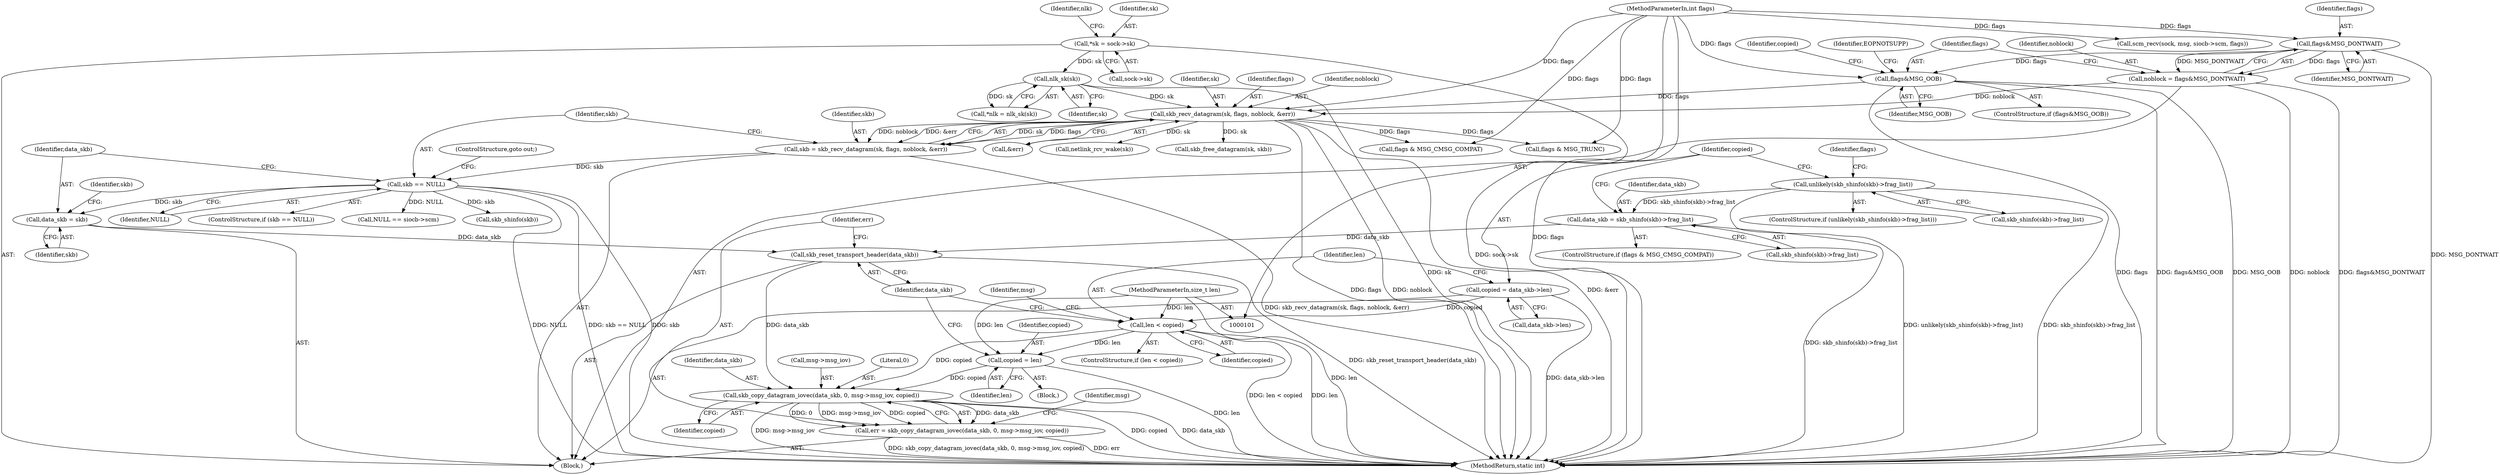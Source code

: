 digraph "0_linux_f3d3342602f8bcbf37d7c46641cb9bca7618eb1c_22@API" {
"1000201" [label="(Call,skb_copy_datagram_iovec(data_skb, 0, msg->msg_iov, copied))"];
"1000197" [label="(Call,skb_reset_transport_header(data_skb))"];
"1000159" [label="(Call,data_skb = skb)"];
"1000155" [label="(Call,skb == NULL)"];
"1000146" [label="(Call,skb = skb_recv_datagram(sk, flags, noblock, &err))"];
"1000148" [label="(Call,skb_recv_datagram(sk, flags, noblock, &err))"];
"1000123" [label="(Call,nlk_sk(sk))"];
"1000115" [label="(Call,*sk = sock->sk)"];
"1000137" [label="(Call,flags&MSG_OOB)"];
"1000128" [label="(Call,flags&MSG_DONTWAIT)"];
"1000106" [label="(MethodParameterIn,int flags)"];
"1000126" [label="(Call,noblock = flags&MSG_DONTWAIT)"];
"1000173" [label="(Call,data_skb = skb_shinfo(skb)->frag_list)"];
"1000163" [label="(Call,unlikely(skb_shinfo(skb)->frag_list))"];
"1000185" [label="(Call,len < copied)"];
"1000105" [label="(MethodParameterIn,size_t len)"];
"1000179" [label="(Call,copied = data_skb->len)"];
"1000194" [label="(Call,copied = len)"];
"1000199" [label="(Call,err = skb_copy_datagram_iovec(data_skb, 0, msg->msg_iov, copied))"];
"1000157" [label="(Identifier,NULL)"];
"1000175" [label="(Call,skb_shinfo(skb)->frag_list)"];
"1000154" [label="(ControlStructure,if (skb == NULL))"];
"1000195" [label="(Identifier,copied)"];
"1000180" [label="(Identifier,copied)"];
"1000162" [label="(ControlStructure,if (unlikely(skb_shinfo(skb)->frag_list)))"];
"1000117" [label="(Call,sock->sk)"];
"1000138" [label="(Identifier,flags)"];
"1000142" [label="(Identifier,EOPNOTSUPP)"];
"1000105" [label="(MethodParameterIn,size_t len)"];
"1000200" [label="(Identifier,err)"];
"1000156" [label="(Identifier,skb)"];
"1000115" [label="(Call,*sk = sock->sk)"];
"1000123" [label="(Call,nlk_sk(sk))"];
"1000163" [label="(Call,unlikely(skb_shinfo(skb)->frag_list))"];
"1000265" [label="(Call,NULL == siocb->scm)"];
"1000155" [label="(Call,skb == NULL)"];
"1000173" [label="(Call,data_skb = skb_shinfo(skb)->frag_list)"];
"1000136" [label="(ControlStructure,if (flags&MSG_OOB))"];
"1000186" [label="(Identifier,len)"];
"1000203" [label="(Literal,0)"];
"1000161" [label="(Identifier,skb)"];
"1000170" [label="(Call,flags & MSG_CMSG_COMPAT)"];
"1000346" [label="(MethodReturn,static int)"];
"1000129" [label="(Identifier,flags)"];
"1000301" [label="(Call,skb_free_datagram(sk, skb))"];
"1000150" [label="(Identifier,flags)"];
"1000151" [label="(Identifier,noblock)"];
"1000164" [label="(Call,skb_shinfo(skb)->frag_list)"];
"1000147" [label="(Identifier,skb)"];
"1000160" [label="(Identifier,data_skb)"];
"1000169" [label="(ControlStructure,if (flags & MSG_CMSG_COMPAT))"];
"1000174" [label="(Identifier,data_skb)"];
"1000106" [label="(MethodParameterIn,int flags)"];
"1000185" [label="(Call,len < copied)"];
"1000165" [label="(Call,skb_shinfo(skb))"];
"1000198" [label="(Identifier,data_skb)"];
"1000107" [label="(Block,)"];
"1000202" [label="(Identifier,data_skb)"];
"1000197" [label="(Call,skb_reset_transport_header(data_skb))"];
"1000149" [label="(Identifier,sk)"];
"1000184" [label="(ControlStructure,if (len < copied))"];
"1000122" [label="(Identifier,nlk)"];
"1000128" [label="(Call,flags&MSG_DONTWAIT)"];
"1000152" [label="(Call,&err)"];
"1000187" [label="(Identifier,copied)"];
"1000207" [label="(Identifier,copied)"];
"1000126" [label="(Call,noblock = flags&MSG_DONTWAIT)"];
"1000196" [label="(Identifier,len)"];
"1000199" [label="(Call,err = skb_copy_datagram_iovec(data_skb, 0, msg->msg_iov, copied))"];
"1000201" [label="(Call,skb_copy_datagram_iovec(data_skb, 0, msg->msg_iov, copied))"];
"1000158" [label="(ControlStructure,goto out;)"];
"1000116" [label="(Identifier,sk)"];
"1000139" [label="(Identifier,MSG_OOB)"];
"1000210" [label="(Identifier,msg)"];
"1000137" [label="(Call,flags&MSG_OOB)"];
"1000204" [label="(Call,msg->msg_iov)"];
"1000127" [label="(Identifier,noblock)"];
"1000148" [label="(Call,skb_recv_datagram(sk, flags, noblock, &err))"];
"1000191" [label="(Identifier,msg)"];
"1000146" [label="(Call,skb = skb_recv_datagram(sk, flags, noblock, &err))"];
"1000171" [label="(Identifier,flags)"];
"1000188" [label="(Block,)"];
"1000130" [label="(Identifier,MSG_DONTWAIT)"];
"1000159" [label="(Call,data_skb = skb)"];
"1000166" [label="(Identifier,skb)"];
"1000343" [label="(Call,netlink_rcv_wake(sk))"];
"1000335" [label="(Call,scm_recv(sock, msg, siocb->scm, flags))"];
"1000121" [label="(Call,*nlk = nlk_sk(sk))"];
"1000181" [label="(Call,data_skb->len)"];
"1000194" [label="(Call,copied = len)"];
"1000179" [label="(Call,copied = data_skb->len)"];
"1000124" [label="(Identifier,sk)"];
"1000293" [label="(Call,flags & MSG_TRUNC)"];
"1000144" [label="(Identifier,copied)"];
"1000201" -> "1000199"  [label="AST: "];
"1000201" -> "1000207"  [label="CFG: "];
"1000202" -> "1000201"  [label="AST: "];
"1000203" -> "1000201"  [label="AST: "];
"1000204" -> "1000201"  [label="AST: "];
"1000207" -> "1000201"  [label="AST: "];
"1000199" -> "1000201"  [label="CFG: "];
"1000201" -> "1000346"  [label="DDG: copied"];
"1000201" -> "1000346"  [label="DDG: data_skb"];
"1000201" -> "1000346"  [label="DDG: msg->msg_iov"];
"1000201" -> "1000199"  [label="DDG: data_skb"];
"1000201" -> "1000199"  [label="DDG: 0"];
"1000201" -> "1000199"  [label="DDG: msg->msg_iov"];
"1000201" -> "1000199"  [label="DDG: copied"];
"1000197" -> "1000201"  [label="DDG: data_skb"];
"1000185" -> "1000201"  [label="DDG: copied"];
"1000194" -> "1000201"  [label="DDG: copied"];
"1000197" -> "1000107"  [label="AST: "];
"1000197" -> "1000198"  [label="CFG: "];
"1000198" -> "1000197"  [label="AST: "];
"1000200" -> "1000197"  [label="CFG: "];
"1000197" -> "1000346"  [label="DDG: skb_reset_transport_header(data_skb)"];
"1000159" -> "1000197"  [label="DDG: data_skb"];
"1000173" -> "1000197"  [label="DDG: data_skb"];
"1000159" -> "1000107"  [label="AST: "];
"1000159" -> "1000161"  [label="CFG: "];
"1000160" -> "1000159"  [label="AST: "];
"1000161" -> "1000159"  [label="AST: "];
"1000166" -> "1000159"  [label="CFG: "];
"1000155" -> "1000159"  [label="DDG: skb"];
"1000155" -> "1000154"  [label="AST: "];
"1000155" -> "1000157"  [label="CFG: "];
"1000156" -> "1000155"  [label="AST: "];
"1000157" -> "1000155"  [label="AST: "];
"1000158" -> "1000155"  [label="CFG: "];
"1000160" -> "1000155"  [label="CFG: "];
"1000155" -> "1000346"  [label="DDG: NULL"];
"1000155" -> "1000346"  [label="DDG: skb == NULL"];
"1000155" -> "1000346"  [label="DDG: skb"];
"1000146" -> "1000155"  [label="DDG: skb"];
"1000155" -> "1000165"  [label="DDG: skb"];
"1000155" -> "1000265"  [label="DDG: NULL"];
"1000146" -> "1000107"  [label="AST: "];
"1000146" -> "1000148"  [label="CFG: "];
"1000147" -> "1000146"  [label="AST: "];
"1000148" -> "1000146"  [label="AST: "];
"1000156" -> "1000146"  [label="CFG: "];
"1000146" -> "1000346"  [label="DDG: skb_recv_datagram(sk, flags, noblock, &err)"];
"1000148" -> "1000146"  [label="DDG: sk"];
"1000148" -> "1000146"  [label="DDG: flags"];
"1000148" -> "1000146"  [label="DDG: noblock"];
"1000148" -> "1000146"  [label="DDG: &err"];
"1000148" -> "1000152"  [label="CFG: "];
"1000149" -> "1000148"  [label="AST: "];
"1000150" -> "1000148"  [label="AST: "];
"1000151" -> "1000148"  [label="AST: "];
"1000152" -> "1000148"  [label="AST: "];
"1000148" -> "1000346"  [label="DDG: noblock"];
"1000148" -> "1000346"  [label="DDG: &err"];
"1000148" -> "1000346"  [label="DDG: flags"];
"1000123" -> "1000148"  [label="DDG: sk"];
"1000137" -> "1000148"  [label="DDG: flags"];
"1000106" -> "1000148"  [label="DDG: flags"];
"1000126" -> "1000148"  [label="DDG: noblock"];
"1000148" -> "1000170"  [label="DDG: flags"];
"1000148" -> "1000293"  [label="DDG: flags"];
"1000148" -> "1000301"  [label="DDG: sk"];
"1000148" -> "1000343"  [label="DDG: sk"];
"1000123" -> "1000121"  [label="AST: "];
"1000123" -> "1000124"  [label="CFG: "];
"1000124" -> "1000123"  [label="AST: "];
"1000121" -> "1000123"  [label="CFG: "];
"1000123" -> "1000346"  [label="DDG: sk"];
"1000123" -> "1000121"  [label="DDG: sk"];
"1000115" -> "1000123"  [label="DDG: sk"];
"1000115" -> "1000107"  [label="AST: "];
"1000115" -> "1000117"  [label="CFG: "];
"1000116" -> "1000115"  [label="AST: "];
"1000117" -> "1000115"  [label="AST: "];
"1000122" -> "1000115"  [label="CFG: "];
"1000115" -> "1000346"  [label="DDG: sock->sk"];
"1000137" -> "1000136"  [label="AST: "];
"1000137" -> "1000139"  [label="CFG: "];
"1000138" -> "1000137"  [label="AST: "];
"1000139" -> "1000137"  [label="AST: "];
"1000142" -> "1000137"  [label="CFG: "];
"1000144" -> "1000137"  [label="CFG: "];
"1000137" -> "1000346"  [label="DDG: MSG_OOB"];
"1000137" -> "1000346"  [label="DDG: flags"];
"1000137" -> "1000346"  [label="DDG: flags&MSG_OOB"];
"1000128" -> "1000137"  [label="DDG: flags"];
"1000106" -> "1000137"  [label="DDG: flags"];
"1000128" -> "1000126"  [label="AST: "];
"1000128" -> "1000130"  [label="CFG: "];
"1000129" -> "1000128"  [label="AST: "];
"1000130" -> "1000128"  [label="AST: "];
"1000126" -> "1000128"  [label="CFG: "];
"1000128" -> "1000346"  [label="DDG: MSG_DONTWAIT"];
"1000128" -> "1000126"  [label="DDG: flags"];
"1000128" -> "1000126"  [label="DDG: MSG_DONTWAIT"];
"1000106" -> "1000128"  [label="DDG: flags"];
"1000106" -> "1000101"  [label="AST: "];
"1000106" -> "1000346"  [label="DDG: flags"];
"1000106" -> "1000170"  [label="DDG: flags"];
"1000106" -> "1000293"  [label="DDG: flags"];
"1000106" -> "1000335"  [label="DDG: flags"];
"1000126" -> "1000107"  [label="AST: "];
"1000127" -> "1000126"  [label="AST: "];
"1000138" -> "1000126"  [label="CFG: "];
"1000126" -> "1000346"  [label="DDG: noblock"];
"1000126" -> "1000346"  [label="DDG: flags&MSG_DONTWAIT"];
"1000173" -> "1000169"  [label="AST: "];
"1000173" -> "1000175"  [label="CFG: "];
"1000174" -> "1000173"  [label="AST: "];
"1000175" -> "1000173"  [label="AST: "];
"1000180" -> "1000173"  [label="CFG: "];
"1000173" -> "1000346"  [label="DDG: skb_shinfo(skb)->frag_list"];
"1000163" -> "1000173"  [label="DDG: skb_shinfo(skb)->frag_list"];
"1000163" -> "1000162"  [label="AST: "];
"1000163" -> "1000164"  [label="CFG: "];
"1000164" -> "1000163"  [label="AST: "];
"1000171" -> "1000163"  [label="CFG: "];
"1000180" -> "1000163"  [label="CFG: "];
"1000163" -> "1000346"  [label="DDG: skb_shinfo(skb)->frag_list"];
"1000163" -> "1000346"  [label="DDG: unlikely(skb_shinfo(skb)->frag_list)"];
"1000185" -> "1000184"  [label="AST: "];
"1000185" -> "1000187"  [label="CFG: "];
"1000186" -> "1000185"  [label="AST: "];
"1000187" -> "1000185"  [label="AST: "];
"1000191" -> "1000185"  [label="CFG: "];
"1000198" -> "1000185"  [label="CFG: "];
"1000185" -> "1000346"  [label="DDG: len < copied"];
"1000185" -> "1000346"  [label="DDG: len"];
"1000105" -> "1000185"  [label="DDG: len"];
"1000179" -> "1000185"  [label="DDG: copied"];
"1000185" -> "1000194"  [label="DDG: len"];
"1000105" -> "1000101"  [label="AST: "];
"1000105" -> "1000346"  [label="DDG: len"];
"1000105" -> "1000194"  [label="DDG: len"];
"1000179" -> "1000107"  [label="AST: "];
"1000179" -> "1000181"  [label="CFG: "];
"1000180" -> "1000179"  [label="AST: "];
"1000181" -> "1000179"  [label="AST: "];
"1000186" -> "1000179"  [label="CFG: "];
"1000179" -> "1000346"  [label="DDG: data_skb->len"];
"1000194" -> "1000188"  [label="AST: "];
"1000194" -> "1000196"  [label="CFG: "];
"1000195" -> "1000194"  [label="AST: "];
"1000196" -> "1000194"  [label="AST: "];
"1000198" -> "1000194"  [label="CFG: "];
"1000194" -> "1000346"  [label="DDG: len"];
"1000199" -> "1000107"  [label="AST: "];
"1000200" -> "1000199"  [label="AST: "];
"1000210" -> "1000199"  [label="CFG: "];
"1000199" -> "1000346"  [label="DDG: skb_copy_datagram_iovec(data_skb, 0, msg->msg_iov, copied)"];
"1000199" -> "1000346"  [label="DDG: err"];
}
